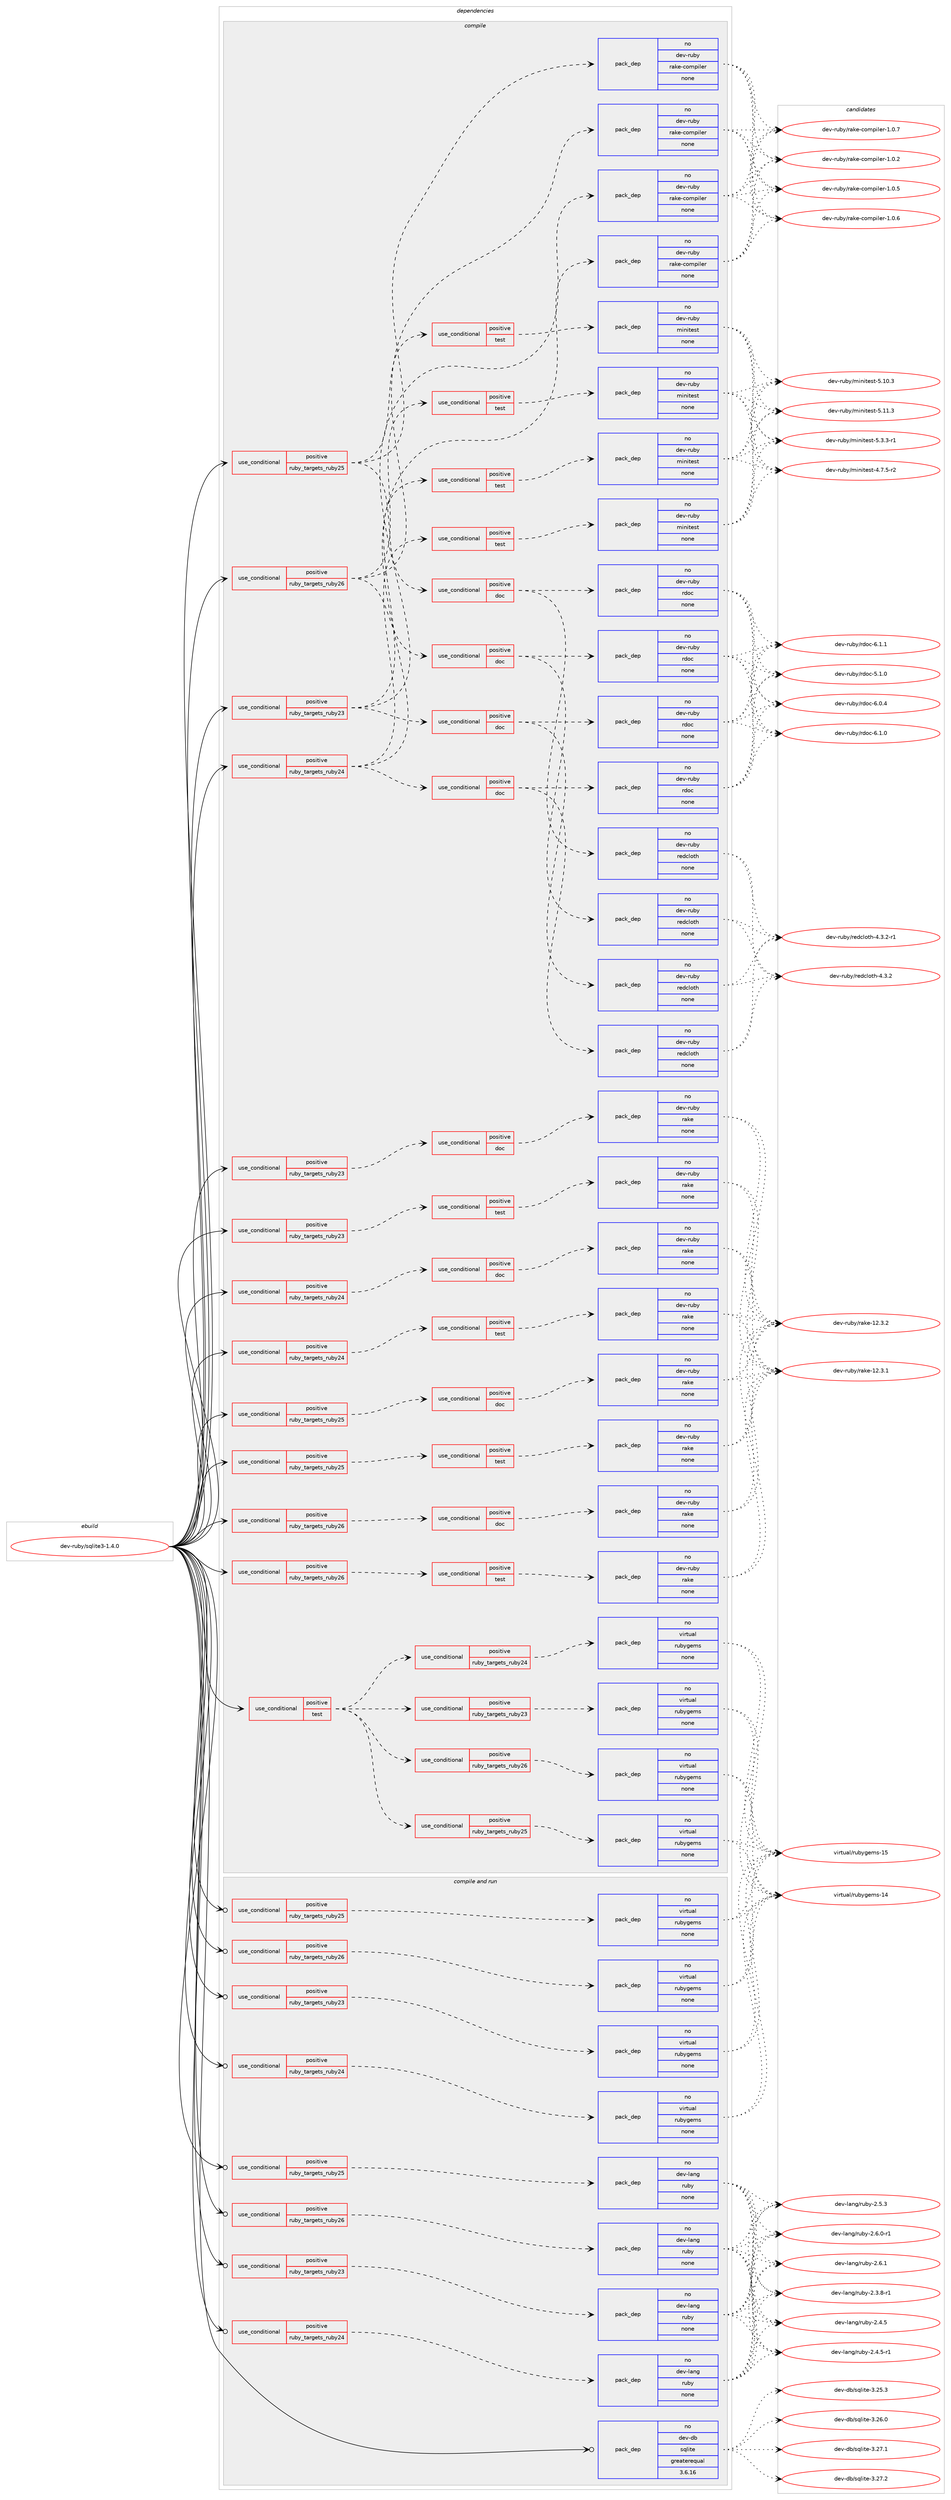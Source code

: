 digraph prolog {

# *************
# Graph options
# *************

newrank=true;
concentrate=true;
compound=true;
graph [rankdir=LR,fontname=Helvetica,fontsize=10,ranksep=1.5];#, ranksep=2.5, nodesep=0.2];
edge  [arrowhead=vee];
node  [fontname=Helvetica,fontsize=10];

# **********
# The ebuild
# **********

subgraph cluster_leftcol {
color=gray;
rank=same;
label=<<i>ebuild</i>>;
id [label="dev-ruby/sqlite3-1.4.0", color=red, width=4, href="../dev-ruby/sqlite3-1.4.0.svg"];
}

# ****************
# The dependencies
# ****************

subgraph cluster_midcol {
color=gray;
label=<<i>dependencies</i>>;
subgraph cluster_compile {
fillcolor="#eeeeee";
style=filled;
label=<<i>compile</i>>;
subgraph cond419131 {
dependency1531314 [label=<<TABLE BORDER="0" CELLBORDER="1" CELLSPACING="0" CELLPADDING="4"><TR><TD ROWSPAN="3" CELLPADDING="10">use_conditional</TD></TR><TR><TD>positive</TD></TR><TR><TD>ruby_targets_ruby23</TD></TR></TABLE>>, shape=none, color=red];
subgraph cond419132 {
dependency1531315 [label=<<TABLE BORDER="0" CELLBORDER="1" CELLSPACING="0" CELLPADDING="4"><TR><TD ROWSPAN="3" CELLPADDING="10">use_conditional</TD></TR><TR><TD>positive</TD></TR><TR><TD>doc</TD></TR></TABLE>>, shape=none, color=red];
subgraph pack1088667 {
dependency1531316 [label=<<TABLE BORDER="0" CELLBORDER="1" CELLSPACING="0" CELLPADDING="4" WIDTH="220"><TR><TD ROWSPAN="6" CELLPADDING="30">pack_dep</TD></TR><TR><TD WIDTH="110">no</TD></TR><TR><TD>dev-ruby</TD></TR><TR><TD>rake</TD></TR><TR><TD>none</TD></TR><TR><TD></TD></TR></TABLE>>, shape=none, color=blue];
}
dependency1531315:e -> dependency1531316:w [weight=20,style="dashed",arrowhead="vee"];
}
dependency1531314:e -> dependency1531315:w [weight=20,style="dashed",arrowhead="vee"];
}
id:e -> dependency1531314:w [weight=20,style="solid",arrowhead="vee"];
subgraph cond419133 {
dependency1531317 [label=<<TABLE BORDER="0" CELLBORDER="1" CELLSPACING="0" CELLPADDING="4"><TR><TD ROWSPAN="3" CELLPADDING="10">use_conditional</TD></TR><TR><TD>positive</TD></TR><TR><TD>ruby_targets_ruby23</TD></TR></TABLE>>, shape=none, color=red];
subgraph cond419134 {
dependency1531318 [label=<<TABLE BORDER="0" CELLBORDER="1" CELLSPACING="0" CELLPADDING="4"><TR><TD ROWSPAN="3" CELLPADDING="10">use_conditional</TD></TR><TR><TD>positive</TD></TR><TR><TD>test</TD></TR></TABLE>>, shape=none, color=red];
subgraph pack1088668 {
dependency1531319 [label=<<TABLE BORDER="0" CELLBORDER="1" CELLSPACING="0" CELLPADDING="4" WIDTH="220"><TR><TD ROWSPAN="6" CELLPADDING="30">pack_dep</TD></TR><TR><TD WIDTH="110">no</TD></TR><TR><TD>dev-ruby</TD></TR><TR><TD>rake</TD></TR><TR><TD>none</TD></TR><TR><TD></TD></TR></TABLE>>, shape=none, color=blue];
}
dependency1531318:e -> dependency1531319:w [weight=20,style="dashed",arrowhead="vee"];
}
dependency1531317:e -> dependency1531318:w [weight=20,style="dashed",arrowhead="vee"];
}
id:e -> dependency1531317:w [weight=20,style="solid",arrowhead="vee"];
subgraph cond419135 {
dependency1531320 [label=<<TABLE BORDER="0" CELLBORDER="1" CELLSPACING="0" CELLPADDING="4"><TR><TD ROWSPAN="3" CELLPADDING="10">use_conditional</TD></TR><TR><TD>positive</TD></TR><TR><TD>ruby_targets_ruby23</TD></TR></TABLE>>, shape=none, color=red];
subgraph pack1088669 {
dependency1531321 [label=<<TABLE BORDER="0" CELLBORDER="1" CELLSPACING="0" CELLPADDING="4" WIDTH="220"><TR><TD ROWSPAN="6" CELLPADDING="30">pack_dep</TD></TR><TR><TD WIDTH="110">no</TD></TR><TR><TD>dev-ruby</TD></TR><TR><TD>rake-compiler</TD></TR><TR><TD>none</TD></TR><TR><TD></TD></TR></TABLE>>, shape=none, color=blue];
}
dependency1531320:e -> dependency1531321:w [weight=20,style="dashed",arrowhead="vee"];
subgraph cond419136 {
dependency1531322 [label=<<TABLE BORDER="0" CELLBORDER="1" CELLSPACING="0" CELLPADDING="4"><TR><TD ROWSPAN="3" CELLPADDING="10">use_conditional</TD></TR><TR><TD>positive</TD></TR><TR><TD>doc</TD></TR></TABLE>>, shape=none, color=red];
subgraph pack1088670 {
dependency1531323 [label=<<TABLE BORDER="0" CELLBORDER="1" CELLSPACING="0" CELLPADDING="4" WIDTH="220"><TR><TD ROWSPAN="6" CELLPADDING="30">pack_dep</TD></TR><TR><TD WIDTH="110">no</TD></TR><TR><TD>dev-ruby</TD></TR><TR><TD>rdoc</TD></TR><TR><TD>none</TD></TR><TR><TD></TD></TR></TABLE>>, shape=none, color=blue];
}
dependency1531322:e -> dependency1531323:w [weight=20,style="dashed",arrowhead="vee"];
subgraph pack1088671 {
dependency1531324 [label=<<TABLE BORDER="0" CELLBORDER="1" CELLSPACING="0" CELLPADDING="4" WIDTH="220"><TR><TD ROWSPAN="6" CELLPADDING="30">pack_dep</TD></TR><TR><TD WIDTH="110">no</TD></TR><TR><TD>dev-ruby</TD></TR><TR><TD>redcloth</TD></TR><TR><TD>none</TD></TR><TR><TD></TD></TR></TABLE>>, shape=none, color=blue];
}
dependency1531322:e -> dependency1531324:w [weight=20,style="dashed",arrowhead="vee"];
}
dependency1531320:e -> dependency1531322:w [weight=20,style="dashed",arrowhead="vee"];
subgraph cond419137 {
dependency1531325 [label=<<TABLE BORDER="0" CELLBORDER="1" CELLSPACING="0" CELLPADDING="4"><TR><TD ROWSPAN="3" CELLPADDING="10">use_conditional</TD></TR><TR><TD>positive</TD></TR><TR><TD>test</TD></TR></TABLE>>, shape=none, color=red];
subgraph pack1088672 {
dependency1531326 [label=<<TABLE BORDER="0" CELLBORDER="1" CELLSPACING="0" CELLPADDING="4" WIDTH="220"><TR><TD ROWSPAN="6" CELLPADDING="30">pack_dep</TD></TR><TR><TD WIDTH="110">no</TD></TR><TR><TD>dev-ruby</TD></TR><TR><TD>minitest</TD></TR><TR><TD>none</TD></TR><TR><TD></TD></TR></TABLE>>, shape=none, color=blue];
}
dependency1531325:e -> dependency1531326:w [weight=20,style="dashed",arrowhead="vee"];
}
dependency1531320:e -> dependency1531325:w [weight=20,style="dashed",arrowhead="vee"];
}
id:e -> dependency1531320:w [weight=20,style="solid",arrowhead="vee"];
subgraph cond419138 {
dependency1531327 [label=<<TABLE BORDER="0" CELLBORDER="1" CELLSPACING="0" CELLPADDING="4"><TR><TD ROWSPAN="3" CELLPADDING="10">use_conditional</TD></TR><TR><TD>positive</TD></TR><TR><TD>ruby_targets_ruby24</TD></TR></TABLE>>, shape=none, color=red];
subgraph cond419139 {
dependency1531328 [label=<<TABLE BORDER="0" CELLBORDER="1" CELLSPACING="0" CELLPADDING="4"><TR><TD ROWSPAN="3" CELLPADDING="10">use_conditional</TD></TR><TR><TD>positive</TD></TR><TR><TD>doc</TD></TR></TABLE>>, shape=none, color=red];
subgraph pack1088673 {
dependency1531329 [label=<<TABLE BORDER="0" CELLBORDER="1" CELLSPACING="0" CELLPADDING="4" WIDTH="220"><TR><TD ROWSPAN="6" CELLPADDING="30">pack_dep</TD></TR><TR><TD WIDTH="110">no</TD></TR><TR><TD>dev-ruby</TD></TR><TR><TD>rake</TD></TR><TR><TD>none</TD></TR><TR><TD></TD></TR></TABLE>>, shape=none, color=blue];
}
dependency1531328:e -> dependency1531329:w [weight=20,style="dashed",arrowhead="vee"];
}
dependency1531327:e -> dependency1531328:w [weight=20,style="dashed",arrowhead="vee"];
}
id:e -> dependency1531327:w [weight=20,style="solid",arrowhead="vee"];
subgraph cond419140 {
dependency1531330 [label=<<TABLE BORDER="0" CELLBORDER="1" CELLSPACING="0" CELLPADDING="4"><TR><TD ROWSPAN="3" CELLPADDING="10">use_conditional</TD></TR><TR><TD>positive</TD></TR><TR><TD>ruby_targets_ruby24</TD></TR></TABLE>>, shape=none, color=red];
subgraph cond419141 {
dependency1531331 [label=<<TABLE BORDER="0" CELLBORDER="1" CELLSPACING="0" CELLPADDING="4"><TR><TD ROWSPAN="3" CELLPADDING="10">use_conditional</TD></TR><TR><TD>positive</TD></TR><TR><TD>test</TD></TR></TABLE>>, shape=none, color=red];
subgraph pack1088674 {
dependency1531332 [label=<<TABLE BORDER="0" CELLBORDER="1" CELLSPACING="0" CELLPADDING="4" WIDTH="220"><TR><TD ROWSPAN="6" CELLPADDING="30">pack_dep</TD></TR><TR><TD WIDTH="110">no</TD></TR><TR><TD>dev-ruby</TD></TR><TR><TD>rake</TD></TR><TR><TD>none</TD></TR><TR><TD></TD></TR></TABLE>>, shape=none, color=blue];
}
dependency1531331:e -> dependency1531332:w [weight=20,style="dashed",arrowhead="vee"];
}
dependency1531330:e -> dependency1531331:w [weight=20,style="dashed",arrowhead="vee"];
}
id:e -> dependency1531330:w [weight=20,style="solid",arrowhead="vee"];
subgraph cond419142 {
dependency1531333 [label=<<TABLE BORDER="0" CELLBORDER="1" CELLSPACING="0" CELLPADDING="4"><TR><TD ROWSPAN="3" CELLPADDING="10">use_conditional</TD></TR><TR><TD>positive</TD></TR><TR><TD>ruby_targets_ruby24</TD></TR></TABLE>>, shape=none, color=red];
subgraph pack1088675 {
dependency1531334 [label=<<TABLE BORDER="0" CELLBORDER="1" CELLSPACING="0" CELLPADDING="4" WIDTH="220"><TR><TD ROWSPAN="6" CELLPADDING="30">pack_dep</TD></TR><TR><TD WIDTH="110">no</TD></TR><TR><TD>dev-ruby</TD></TR><TR><TD>rake-compiler</TD></TR><TR><TD>none</TD></TR><TR><TD></TD></TR></TABLE>>, shape=none, color=blue];
}
dependency1531333:e -> dependency1531334:w [weight=20,style="dashed",arrowhead="vee"];
subgraph cond419143 {
dependency1531335 [label=<<TABLE BORDER="0" CELLBORDER="1" CELLSPACING="0" CELLPADDING="4"><TR><TD ROWSPAN="3" CELLPADDING="10">use_conditional</TD></TR><TR><TD>positive</TD></TR><TR><TD>doc</TD></TR></TABLE>>, shape=none, color=red];
subgraph pack1088676 {
dependency1531336 [label=<<TABLE BORDER="0" CELLBORDER="1" CELLSPACING="0" CELLPADDING="4" WIDTH="220"><TR><TD ROWSPAN="6" CELLPADDING="30">pack_dep</TD></TR><TR><TD WIDTH="110">no</TD></TR><TR><TD>dev-ruby</TD></TR><TR><TD>rdoc</TD></TR><TR><TD>none</TD></TR><TR><TD></TD></TR></TABLE>>, shape=none, color=blue];
}
dependency1531335:e -> dependency1531336:w [weight=20,style="dashed",arrowhead="vee"];
subgraph pack1088677 {
dependency1531337 [label=<<TABLE BORDER="0" CELLBORDER="1" CELLSPACING="0" CELLPADDING="4" WIDTH="220"><TR><TD ROWSPAN="6" CELLPADDING="30">pack_dep</TD></TR><TR><TD WIDTH="110">no</TD></TR><TR><TD>dev-ruby</TD></TR><TR><TD>redcloth</TD></TR><TR><TD>none</TD></TR><TR><TD></TD></TR></TABLE>>, shape=none, color=blue];
}
dependency1531335:e -> dependency1531337:w [weight=20,style="dashed",arrowhead="vee"];
}
dependency1531333:e -> dependency1531335:w [weight=20,style="dashed",arrowhead="vee"];
subgraph cond419144 {
dependency1531338 [label=<<TABLE BORDER="0" CELLBORDER="1" CELLSPACING="0" CELLPADDING="4"><TR><TD ROWSPAN="3" CELLPADDING="10">use_conditional</TD></TR><TR><TD>positive</TD></TR><TR><TD>test</TD></TR></TABLE>>, shape=none, color=red];
subgraph pack1088678 {
dependency1531339 [label=<<TABLE BORDER="0" CELLBORDER="1" CELLSPACING="0" CELLPADDING="4" WIDTH="220"><TR><TD ROWSPAN="6" CELLPADDING="30">pack_dep</TD></TR><TR><TD WIDTH="110">no</TD></TR><TR><TD>dev-ruby</TD></TR><TR><TD>minitest</TD></TR><TR><TD>none</TD></TR><TR><TD></TD></TR></TABLE>>, shape=none, color=blue];
}
dependency1531338:e -> dependency1531339:w [weight=20,style="dashed",arrowhead="vee"];
}
dependency1531333:e -> dependency1531338:w [weight=20,style="dashed",arrowhead="vee"];
}
id:e -> dependency1531333:w [weight=20,style="solid",arrowhead="vee"];
subgraph cond419145 {
dependency1531340 [label=<<TABLE BORDER="0" CELLBORDER="1" CELLSPACING="0" CELLPADDING="4"><TR><TD ROWSPAN="3" CELLPADDING="10">use_conditional</TD></TR><TR><TD>positive</TD></TR><TR><TD>ruby_targets_ruby25</TD></TR></TABLE>>, shape=none, color=red];
subgraph cond419146 {
dependency1531341 [label=<<TABLE BORDER="0" CELLBORDER="1" CELLSPACING="0" CELLPADDING="4"><TR><TD ROWSPAN="3" CELLPADDING="10">use_conditional</TD></TR><TR><TD>positive</TD></TR><TR><TD>doc</TD></TR></TABLE>>, shape=none, color=red];
subgraph pack1088679 {
dependency1531342 [label=<<TABLE BORDER="0" CELLBORDER="1" CELLSPACING="0" CELLPADDING="4" WIDTH="220"><TR><TD ROWSPAN="6" CELLPADDING="30">pack_dep</TD></TR><TR><TD WIDTH="110">no</TD></TR><TR><TD>dev-ruby</TD></TR><TR><TD>rake</TD></TR><TR><TD>none</TD></TR><TR><TD></TD></TR></TABLE>>, shape=none, color=blue];
}
dependency1531341:e -> dependency1531342:w [weight=20,style="dashed",arrowhead="vee"];
}
dependency1531340:e -> dependency1531341:w [weight=20,style="dashed",arrowhead="vee"];
}
id:e -> dependency1531340:w [weight=20,style="solid",arrowhead="vee"];
subgraph cond419147 {
dependency1531343 [label=<<TABLE BORDER="0" CELLBORDER="1" CELLSPACING="0" CELLPADDING="4"><TR><TD ROWSPAN="3" CELLPADDING="10">use_conditional</TD></TR><TR><TD>positive</TD></TR><TR><TD>ruby_targets_ruby25</TD></TR></TABLE>>, shape=none, color=red];
subgraph cond419148 {
dependency1531344 [label=<<TABLE BORDER="0" CELLBORDER="1" CELLSPACING="0" CELLPADDING="4"><TR><TD ROWSPAN="3" CELLPADDING="10">use_conditional</TD></TR><TR><TD>positive</TD></TR><TR><TD>test</TD></TR></TABLE>>, shape=none, color=red];
subgraph pack1088680 {
dependency1531345 [label=<<TABLE BORDER="0" CELLBORDER="1" CELLSPACING="0" CELLPADDING="4" WIDTH="220"><TR><TD ROWSPAN="6" CELLPADDING="30">pack_dep</TD></TR><TR><TD WIDTH="110">no</TD></TR><TR><TD>dev-ruby</TD></TR><TR><TD>rake</TD></TR><TR><TD>none</TD></TR><TR><TD></TD></TR></TABLE>>, shape=none, color=blue];
}
dependency1531344:e -> dependency1531345:w [weight=20,style="dashed",arrowhead="vee"];
}
dependency1531343:e -> dependency1531344:w [weight=20,style="dashed",arrowhead="vee"];
}
id:e -> dependency1531343:w [weight=20,style="solid",arrowhead="vee"];
subgraph cond419149 {
dependency1531346 [label=<<TABLE BORDER="0" CELLBORDER="1" CELLSPACING="0" CELLPADDING="4"><TR><TD ROWSPAN="3" CELLPADDING="10">use_conditional</TD></TR><TR><TD>positive</TD></TR><TR><TD>ruby_targets_ruby25</TD></TR></TABLE>>, shape=none, color=red];
subgraph pack1088681 {
dependency1531347 [label=<<TABLE BORDER="0" CELLBORDER="1" CELLSPACING="0" CELLPADDING="4" WIDTH="220"><TR><TD ROWSPAN="6" CELLPADDING="30">pack_dep</TD></TR><TR><TD WIDTH="110">no</TD></TR><TR><TD>dev-ruby</TD></TR><TR><TD>rake-compiler</TD></TR><TR><TD>none</TD></TR><TR><TD></TD></TR></TABLE>>, shape=none, color=blue];
}
dependency1531346:e -> dependency1531347:w [weight=20,style="dashed",arrowhead="vee"];
subgraph cond419150 {
dependency1531348 [label=<<TABLE BORDER="0" CELLBORDER="1" CELLSPACING="0" CELLPADDING="4"><TR><TD ROWSPAN="3" CELLPADDING="10">use_conditional</TD></TR><TR><TD>positive</TD></TR><TR><TD>doc</TD></TR></TABLE>>, shape=none, color=red];
subgraph pack1088682 {
dependency1531349 [label=<<TABLE BORDER="0" CELLBORDER="1" CELLSPACING="0" CELLPADDING="4" WIDTH="220"><TR><TD ROWSPAN="6" CELLPADDING="30">pack_dep</TD></TR><TR><TD WIDTH="110">no</TD></TR><TR><TD>dev-ruby</TD></TR><TR><TD>rdoc</TD></TR><TR><TD>none</TD></TR><TR><TD></TD></TR></TABLE>>, shape=none, color=blue];
}
dependency1531348:e -> dependency1531349:w [weight=20,style="dashed",arrowhead="vee"];
subgraph pack1088683 {
dependency1531350 [label=<<TABLE BORDER="0" CELLBORDER="1" CELLSPACING="0" CELLPADDING="4" WIDTH="220"><TR><TD ROWSPAN="6" CELLPADDING="30">pack_dep</TD></TR><TR><TD WIDTH="110">no</TD></TR><TR><TD>dev-ruby</TD></TR><TR><TD>redcloth</TD></TR><TR><TD>none</TD></TR><TR><TD></TD></TR></TABLE>>, shape=none, color=blue];
}
dependency1531348:e -> dependency1531350:w [weight=20,style="dashed",arrowhead="vee"];
}
dependency1531346:e -> dependency1531348:w [weight=20,style="dashed",arrowhead="vee"];
subgraph cond419151 {
dependency1531351 [label=<<TABLE BORDER="0" CELLBORDER="1" CELLSPACING="0" CELLPADDING="4"><TR><TD ROWSPAN="3" CELLPADDING="10">use_conditional</TD></TR><TR><TD>positive</TD></TR><TR><TD>test</TD></TR></TABLE>>, shape=none, color=red];
subgraph pack1088684 {
dependency1531352 [label=<<TABLE BORDER="0" CELLBORDER="1" CELLSPACING="0" CELLPADDING="4" WIDTH="220"><TR><TD ROWSPAN="6" CELLPADDING="30">pack_dep</TD></TR><TR><TD WIDTH="110">no</TD></TR><TR><TD>dev-ruby</TD></TR><TR><TD>minitest</TD></TR><TR><TD>none</TD></TR><TR><TD></TD></TR></TABLE>>, shape=none, color=blue];
}
dependency1531351:e -> dependency1531352:w [weight=20,style="dashed",arrowhead="vee"];
}
dependency1531346:e -> dependency1531351:w [weight=20,style="dashed",arrowhead="vee"];
}
id:e -> dependency1531346:w [weight=20,style="solid",arrowhead="vee"];
subgraph cond419152 {
dependency1531353 [label=<<TABLE BORDER="0" CELLBORDER="1" CELLSPACING="0" CELLPADDING="4"><TR><TD ROWSPAN="3" CELLPADDING="10">use_conditional</TD></TR><TR><TD>positive</TD></TR><TR><TD>ruby_targets_ruby26</TD></TR></TABLE>>, shape=none, color=red];
subgraph cond419153 {
dependency1531354 [label=<<TABLE BORDER="0" CELLBORDER="1" CELLSPACING="0" CELLPADDING="4"><TR><TD ROWSPAN="3" CELLPADDING="10">use_conditional</TD></TR><TR><TD>positive</TD></TR><TR><TD>doc</TD></TR></TABLE>>, shape=none, color=red];
subgraph pack1088685 {
dependency1531355 [label=<<TABLE BORDER="0" CELLBORDER="1" CELLSPACING="0" CELLPADDING="4" WIDTH="220"><TR><TD ROWSPAN="6" CELLPADDING="30">pack_dep</TD></TR><TR><TD WIDTH="110">no</TD></TR><TR><TD>dev-ruby</TD></TR><TR><TD>rake</TD></TR><TR><TD>none</TD></TR><TR><TD></TD></TR></TABLE>>, shape=none, color=blue];
}
dependency1531354:e -> dependency1531355:w [weight=20,style="dashed",arrowhead="vee"];
}
dependency1531353:e -> dependency1531354:w [weight=20,style="dashed",arrowhead="vee"];
}
id:e -> dependency1531353:w [weight=20,style="solid",arrowhead="vee"];
subgraph cond419154 {
dependency1531356 [label=<<TABLE BORDER="0" CELLBORDER="1" CELLSPACING="0" CELLPADDING="4"><TR><TD ROWSPAN="3" CELLPADDING="10">use_conditional</TD></TR><TR><TD>positive</TD></TR><TR><TD>ruby_targets_ruby26</TD></TR></TABLE>>, shape=none, color=red];
subgraph cond419155 {
dependency1531357 [label=<<TABLE BORDER="0" CELLBORDER="1" CELLSPACING="0" CELLPADDING="4"><TR><TD ROWSPAN="3" CELLPADDING="10">use_conditional</TD></TR><TR><TD>positive</TD></TR><TR><TD>test</TD></TR></TABLE>>, shape=none, color=red];
subgraph pack1088686 {
dependency1531358 [label=<<TABLE BORDER="0" CELLBORDER="1" CELLSPACING="0" CELLPADDING="4" WIDTH="220"><TR><TD ROWSPAN="6" CELLPADDING="30">pack_dep</TD></TR><TR><TD WIDTH="110">no</TD></TR><TR><TD>dev-ruby</TD></TR><TR><TD>rake</TD></TR><TR><TD>none</TD></TR><TR><TD></TD></TR></TABLE>>, shape=none, color=blue];
}
dependency1531357:e -> dependency1531358:w [weight=20,style="dashed",arrowhead="vee"];
}
dependency1531356:e -> dependency1531357:w [weight=20,style="dashed",arrowhead="vee"];
}
id:e -> dependency1531356:w [weight=20,style="solid",arrowhead="vee"];
subgraph cond419156 {
dependency1531359 [label=<<TABLE BORDER="0" CELLBORDER="1" CELLSPACING="0" CELLPADDING="4"><TR><TD ROWSPAN="3" CELLPADDING="10">use_conditional</TD></TR><TR><TD>positive</TD></TR><TR><TD>ruby_targets_ruby26</TD></TR></TABLE>>, shape=none, color=red];
subgraph pack1088687 {
dependency1531360 [label=<<TABLE BORDER="0" CELLBORDER="1" CELLSPACING="0" CELLPADDING="4" WIDTH="220"><TR><TD ROWSPAN="6" CELLPADDING="30">pack_dep</TD></TR><TR><TD WIDTH="110">no</TD></TR><TR><TD>dev-ruby</TD></TR><TR><TD>rake-compiler</TD></TR><TR><TD>none</TD></TR><TR><TD></TD></TR></TABLE>>, shape=none, color=blue];
}
dependency1531359:e -> dependency1531360:w [weight=20,style="dashed",arrowhead="vee"];
subgraph cond419157 {
dependency1531361 [label=<<TABLE BORDER="0" CELLBORDER="1" CELLSPACING="0" CELLPADDING="4"><TR><TD ROWSPAN="3" CELLPADDING="10">use_conditional</TD></TR><TR><TD>positive</TD></TR><TR><TD>doc</TD></TR></TABLE>>, shape=none, color=red];
subgraph pack1088688 {
dependency1531362 [label=<<TABLE BORDER="0" CELLBORDER="1" CELLSPACING="0" CELLPADDING="4" WIDTH="220"><TR><TD ROWSPAN="6" CELLPADDING="30">pack_dep</TD></TR><TR><TD WIDTH="110">no</TD></TR><TR><TD>dev-ruby</TD></TR><TR><TD>rdoc</TD></TR><TR><TD>none</TD></TR><TR><TD></TD></TR></TABLE>>, shape=none, color=blue];
}
dependency1531361:e -> dependency1531362:w [weight=20,style="dashed",arrowhead="vee"];
subgraph pack1088689 {
dependency1531363 [label=<<TABLE BORDER="0" CELLBORDER="1" CELLSPACING="0" CELLPADDING="4" WIDTH="220"><TR><TD ROWSPAN="6" CELLPADDING="30">pack_dep</TD></TR><TR><TD WIDTH="110">no</TD></TR><TR><TD>dev-ruby</TD></TR><TR><TD>redcloth</TD></TR><TR><TD>none</TD></TR><TR><TD></TD></TR></TABLE>>, shape=none, color=blue];
}
dependency1531361:e -> dependency1531363:w [weight=20,style="dashed",arrowhead="vee"];
}
dependency1531359:e -> dependency1531361:w [weight=20,style="dashed",arrowhead="vee"];
subgraph cond419158 {
dependency1531364 [label=<<TABLE BORDER="0" CELLBORDER="1" CELLSPACING="0" CELLPADDING="4"><TR><TD ROWSPAN="3" CELLPADDING="10">use_conditional</TD></TR><TR><TD>positive</TD></TR><TR><TD>test</TD></TR></TABLE>>, shape=none, color=red];
subgraph pack1088690 {
dependency1531365 [label=<<TABLE BORDER="0" CELLBORDER="1" CELLSPACING="0" CELLPADDING="4" WIDTH="220"><TR><TD ROWSPAN="6" CELLPADDING="30">pack_dep</TD></TR><TR><TD WIDTH="110">no</TD></TR><TR><TD>dev-ruby</TD></TR><TR><TD>minitest</TD></TR><TR><TD>none</TD></TR><TR><TD></TD></TR></TABLE>>, shape=none, color=blue];
}
dependency1531364:e -> dependency1531365:w [weight=20,style="dashed",arrowhead="vee"];
}
dependency1531359:e -> dependency1531364:w [weight=20,style="dashed",arrowhead="vee"];
}
id:e -> dependency1531359:w [weight=20,style="solid",arrowhead="vee"];
subgraph cond419159 {
dependency1531366 [label=<<TABLE BORDER="0" CELLBORDER="1" CELLSPACING="0" CELLPADDING="4"><TR><TD ROWSPAN="3" CELLPADDING="10">use_conditional</TD></TR><TR><TD>positive</TD></TR><TR><TD>test</TD></TR></TABLE>>, shape=none, color=red];
subgraph cond419160 {
dependency1531367 [label=<<TABLE BORDER="0" CELLBORDER="1" CELLSPACING="0" CELLPADDING="4"><TR><TD ROWSPAN="3" CELLPADDING="10">use_conditional</TD></TR><TR><TD>positive</TD></TR><TR><TD>ruby_targets_ruby23</TD></TR></TABLE>>, shape=none, color=red];
subgraph pack1088691 {
dependency1531368 [label=<<TABLE BORDER="0" CELLBORDER="1" CELLSPACING="0" CELLPADDING="4" WIDTH="220"><TR><TD ROWSPAN="6" CELLPADDING="30">pack_dep</TD></TR><TR><TD WIDTH="110">no</TD></TR><TR><TD>virtual</TD></TR><TR><TD>rubygems</TD></TR><TR><TD>none</TD></TR><TR><TD></TD></TR></TABLE>>, shape=none, color=blue];
}
dependency1531367:e -> dependency1531368:w [weight=20,style="dashed",arrowhead="vee"];
}
dependency1531366:e -> dependency1531367:w [weight=20,style="dashed",arrowhead="vee"];
subgraph cond419161 {
dependency1531369 [label=<<TABLE BORDER="0" CELLBORDER="1" CELLSPACING="0" CELLPADDING="4"><TR><TD ROWSPAN="3" CELLPADDING="10">use_conditional</TD></TR><TR><TD>positive</TD></TR><TR><TD>ruby_targets_ruby24</TD></TR></TABLE>>, shape=none, color=red];
subgraph pack1088692 {
dependency1531370 [label=<<TABLE BORDER="0" CELLBORDER="1" CELLSPACING="0" CELLPADDING="4" WIDTH="220"><TR><TD ROWSPAN="6" CELLPADDING="30">pack_dep</TD></TR><TR><TD WIDTH="110">no</TD></TR><TR><TD>virtual</TD></TR><TR><TD>rubygems</TD></TR><TR><TD>none</TD></TR><TR><TD></TD></TR></TABLE>>, shape=none, color=blue];
}
dependency1531369:e -> dependency1531370:w [weight=20,style="dashed",arrowhead="vee"];
}
dependency1531366:e -> dependency1531369:w [weight=20,style="dashed",arrowhead="vee"];
subgraph cond419162 {
dependency1531371 [label=<<TABLE BORDER="0" CELLBORDER="1" CELLSPACING="0" CELLPADDING="4"><TR><TD ROWSPAN="3" CELLPADDING="10">use_conditional</TD></TR><TR><TD>positive</TD></TR><TR><TD>ruby_targets_ruby25</TD></TR></TABLE>>, shape=none, color=red];
subgraph pack1088693 {
dependency1531372 [label=<<TABLE BORDER="0" CELLBORDER="1" CELLSPACING="0" CELLPADDING="4" WIDTH="220"><TR><TD ROWSPAN="6" CELLPADDING="30">pack_dep</TD></TR><TR><TD WIDTH="110">no</TD></TR><TR><TD>virtual</TD></TR><TR><TD>rubygems</TD></TR><TR><TD>none</TD></TR><TR><TD></TD></TR></TABLE>>, shape=none, color=blue];
}
dependency1531371:e -> dependency1531372:w [weight=20,style="dashed",arrowhead="vee"];
}
dependency1531366:e -> dependency1531371:w [weight=20,style="dashed",arrowhead="vee"];
subgraph cond419163 {
dependency1531373 [label=<<TABLE BORDER="0" CELLBORDER="1" CELLSPACING="0" CELLPADDING="4"><TR><TD ROWSPAN="3" CELLPADDING="10">use_conditional</TD></TR><TR><TD>positive</TD></TR><TR><TD>ruby_targets_ruby26</TD></TR></TABLE>>, shape=none, color=red];
subgraph pack1088694 {
dependency1531374 [label=<<TABLE BORDER="0" CELLBORDER="1" CELLSPACING="0" CELLPADDING="4" WIDTH="220"><TR><TD ROWSPAN="6" CELLPADDING="30">pack_dep</TD></TR><TR><TD WIDTH="110">no</TD></TR><TR><TD>virtual</TD></TR><TR><TD>rubygems</TD></TR><TR><TD>none</TD></TR><TR><TD></TD></TR></TABLE>>, shape=none, color=blue];
}
dependency1531373:e -> dependency1531374:w [weight=20,style="dashed",arrowhead="vee"];
}
dependency1531366:e -> dependency1531373:w [weight=20,style="dashed",arrowhead="vee"];
}
id:e -> dependency1531366:w [weight=20,style="solid",arrowhead="vee"];
}
subgraph cluster_compileandrun {
fillcolor="#eeeeee";
style=filled;
label=<<i>compile and run</i>>;
subgraph cond419164 {
dependency1531375 [label=<<TABLE BORDER="0" CELLBORDER="1" CELLSPACING="0" CELLPADDING="4"><TR><TD ROWSPAN="3" CELLPADDING="10">use_conditional</TD></TR><TR><TD>positive</TD></TR><TR><TD>ruby_targets_ruby23</TD></TR></TABLE>>, shape=none, color=red];
subgraph pack1088695 {
dependency1531376 [label=<<TABLE BORDER="0" CELLBORDER="1" CELLSPACING="0" CELLPADDING="4" WIDTH="220"><TR><TD ROWSPAN="6" CELLPADDING="30">pack_dep</TD></TR><TR><TD WIDTH="110">no</TD></TR><TR><TD>dev-lang</TD></TR><TR><TD>ruby</TD></TR><TR><TD>none</TD></TR><TR><TD></TD></TR></TABLE>>, shape=none, color=blue];
}
dependency1531375:e -> dependency1531376:w [weight=20,style="dashed",arrowhead="vee"];
}
id:e -> dependency1531375:w [weight=20,style="solid",arrowhead="odotvee"];
subgraph cond419165 {
dependency1531377 [label=<<TABLE BORDER="0" CELLBORDER="1" CELLSPACING="0" CELLPADDING="4"><TR><TD ROWSPAN="3" CELLPADDING="10">use_conditional</TD></TR><TR><TD>positive</TD></TR><TR><TD>ruby_targets_ruby23</TD></TR></TABLE>>, shape=none, color=red];
subgraph pack1088696 {
dependency1531378 [label=<<TABLE BORDER="0" CELLBORDER="1" CELLSPACING="0" CELLPADDING="4" WIDTH="220"><TR><TD ROWSPAN="6" CELLPADDING="30">pack_dep</TD></TR><TR><TD WIDTH="110">no</TD></TR><TR><TD>virtual</TD></TR><TR><TD>rubygems</TD></TR><TR><TD>none</TD></TR><TR><TD></TD></TR></TABLE>>, shape=none, color=blue];
}
dependency1531377:e -> dependency1531378:w [weight=20,style="dashed",arrowhead="vee"];
}
id:e -> dependency1531377:w [weight=20,style="solid",arrowhead="odotvee"];
subgraph cond419166 {
dependency1531379 [label=<<TABLE BORDER="0" CELLBORDER="1" CELLSPACING="0" CELLPADDING="4"><TR><TD ROWSPAN="3" CELLPADDING="10">use_conditional</TD></TR><TR><TD>positive</TD></TR><TR><TD>ruby_targets_ruby24</TD></TR></TABLE>>, shape=none, color=red];
subgraph pack1088697 {
dependency1531380 [label=<<TABLE BORDER="0" CELLBORDER="1" CELLSPACING="0" CELLPADDING="4" WIDTH="220"><TR><TD ROWSPAN="6" CELLPADDING="30">pack_dep</TD></TR><TR><TD WIDTH="110">no</TD></TR><TR><TD>dev-lang</TD></TR><TR><TD>ruby</TD></TR><TR><TD>none</TD></TR><TR><TD></TD></TR></TABLE>>, shape=none, color=blue];
}
dependency1531379:e -> dependency1531380:w [weight=20,style="dashed",arrowhead="vee"];
}
id:e -> dependency1531379:w [weight=20,style="solid",arrowhead="odotvee"];
subgraph cond419167 {
dependency1531381 [label=<<TABLE BORDER="0" CELLBORDER="1" CELLSPACING="0" CELLPADDING="4"><TR><TD ROWSPAN="3" CELLPADDING="10">use_conditional</TD></TR><TR><TD>positive</TD></TR><TR><TD>ruby_targets_ruby24</TD></TR></TABLE>>, shape=none, color=red];
subgraph pack1088698 {
dependency1531382 [label=<<TABLE BORDER="0" CELLBORDER="1" CELLSPACING="0" CELLPADDING="4" WIDTH="220"><TR><TD ROWSPAN="6" CELLPADDING="30">pack_dep</TD></TR><TR><TD WIDTH="110">no</TD></TR><TR><TD>virtual</TD></TR><TR><TD>rubygems</TD></TR><TR><TD>none</TD></TR><TR><TD></TD></TR></TABLE>>, shape=none, color=blue];
}
dependency1531381:e -> dependency1531382:w [weight=20,style="dashed",arrowhead="vee"];
}
id:e -> dependency1531381:w [weight=20,style="solid",arrowhead="odotvee"];
subgraph cond419168 {
dependency1531383 [label=<<TABLE BORDER="0" CELLBORDER="1" CELLSPACING="0" CELLPADDING="4"><TR><TD ROWSPAN="3" CELLPADDING="10">use_conditional</TD></TR><TR><TD>positive</TD></TR><TR><TD>ruby_targets_ruby25</TD></TR></TABLE>>, shape=none, color=red];
subgraph pack1088699 {
dependency1531384 [label=<<TABLE BORDER="0" CELLBORDER="1" CELLSPACING="0" CELLPADDING="4" WIDTH="220"><TR><TD ROWSPAN="6" CELLPADDING="30">pack_dep</TD></TR><TR><TD WIDTH="110">no</TD></TR><TR><TD>dev-lang</TD></TR><TR><TD>ruby</TD></TR><TR><TD>none</TD></TR><TR><TD></TD></TR></TABLE>>, shape=none, color=blue];
}
dependency1531383:e -> dependency1531384:w [weight=20,style="dashed",arrowhead="vee"];
}
id:e -> dependency1531383:w [weight=20,style="solid",arrowhead="odotvee"];
subgraph cond419169 {
dependency1531385 [label=<<TABLE BORDER="0" CELLBORDER="1" CELLSPACING="0" CELLPADDING="4"><TR><TD ROWSPAN="3" CELLPADDING="10">use_conditional</TD></TR><TR><TD>positive</TD></TR><TR><TD>ruby_targets_ruby25</TD></TR></TABLE>>, shape=none, color=red];
subgraph pack1088700 {
dependency1531386 [label=<<TABLE BORDER="0" CELLBORDER="1" CELLSPACING="0" CELLPADDING="4" WIDTH="220"><TR><TD ROWSPAN="6" CELLPADDING="30">pack_dep</TD></TR><TR><TD WIDTH="110">no</TD></TR><TR><TD>virtual</TD></TR><TR><TD>rubygems</TD></TR><TR><TD>none</TD></TR><TR><TD></TD></TR></TABLE>>, shape=none, color=blue];
}
dependency1531385:e -> dependency1531386:w [weight=20,style="dashed",arrowhead="vee"];
}
id:e -> dependency1531385:w [weight=20,style="solid",arrowhead="odotvee"];
subgraph cond419170 {
dependency1531387 [label=<<TABLE BORDER="0" CELLBORDER="1" CELLSPACING="0" CELLPADDING="4"><TR><TD ROWSPAN="3" CELLPADDING="10">use_conditional</TD></TR><TR><TD>positive</TD></TR><TR><TD>ruby_targets_ruby26</TD></TR></TABLE>>, shape=none, color=red];
subgraph pack1088701 {
dependency1531388 [label=<<TABLE BORDER="0" CELLBORDER="1" CELLSPACING="0" CELLPADDING="4" WIDTH="220"><TR><TD ROWSPAN="6" CELLPADDING="30">pack_dep</TD></TR><TR><TD WIDTH="110">no</TD></TR><TR><TD>dev-lang</TD></TR><TR><TD>ruby</TD></TR><TR><TD>none</TD></TR><TR><TD></TD></TR></TABLE>>, shape=none, color=blue];
}
dependency1531387:e -> dependency1531388:w [weight=20,style="dashed",arrowhead="vee"];
}
id:e -> dependency1531387:w [weight=20,style="solid",arrowhead="odotvee"];
subgraph cond419171 {
dependency1531389 [label=<<TABLE BORDER="0" CELLBORDER="1" CELLSPACING="0" CELLPADDING="4"><TR><TD ROWSPAN="3" CELLPADDING="10">use_conditional</TD></TR><TR><TD>positive</TD></TR><TR><TD>ruby_targets_ruby26</TD></TR></TABLE>>, shape=none, color=red];
subgraph pack1088702 {
dependency1531390 [label=<<TABLE BORDER="0" CELLBORDER="1" CELLSPACING="0" CELLPADDING="4" WIDTH="220"><TR><TD ROWSPAN="6" CELLPADDING="30">pack_dep</TD></TR><TR><TD WIDTH="110">no</TD></TR><TR><TD>virtual</TD></TR><TR><TD>rubygems</TD></TR><TR><TD>none</TD></TR><TR><TD></TD></TR></TABLE>>, shape=none, color=blue];
}
dependency1531389:e -> dependency1531390:w [weight=20,style="dashed",arrowhead="vee"];
}
id:e -> dependency1531389:w [weight=20,style="solid",arrowhead="odotvee"];
subgraph pack1088703 {
dependency1531391 [label=<<TABLE BORDER="0" CELLBORDER="1" CELLSPACING="0" CELLPADDING="4" WIDTH="220"><TR><TD ROWSPAN="6" CELLPADDING="30">pack_dep</TD></TR><TR><TD WIDTH="110">no</TD></TR><TR><TD>dev-db</TD></TR><TR><TD>sqlite</TD></TR><TR><TD>greaterequal</TD></TR><TR><TD>3.6.16</TD></TR></TABLE>>, shape=none, color=blue];
}
id:e -> dependency1531391:w [weight=20,style="solid",arrowhead="odotvee"];
}
subgraph cluster_run {
fillcolor="#eeeeee";
style=filled;
label=<<i>run</i>>;
}
}

# **************
# The candidates
# **************

subgraph cluster_choices {
rank=same;
color=gray;
label=<<i>candidates</i>>;

subgraph choice1088667 {
color=black;
nodesep=1;
choice1001011184511411798121471149710710145495046514649 [label="dev-ruby/rake-12.3.1", color=red, width=4,href="../dev-ruby/rake-12.3.1.svg"];
choice1001011184511411798121471149710710145495046514650 [label="dev-ruby/rake-12.3.2", color=red, width=4,href="../dev-ruby/rake-12.3.2.svg"];
dependency1531316:e -> choice1001011184511411798121471149710710145495046514649:w [style=dotted,weight="100"];
dependency1531316:e -> choice1001011184511411798121471149710710145495046514650:w [style=dotted,weight="100"];
}
subgraph choice1088668 {
color=black;
nodesep=1;
choice1001011184511411798121471149710710145495046514649 [label="dev-ruby/rake-12.3.1", color=red, width=4,href="../dev-ruby/rake-12.3.1.svg"];
choice1001011184511411798121471149710710145495046514650 [label="dev-ruby/rake-12.3.2", color=red, width=4,href="../dev-ruby/rake-12.3.2.svg"];
dependency1531319:e -> choice1001011184511411798121471149710710145495046514649:w [style=dotted,weight="100"];
dependency1531319:e -> choice1001011184511411798121471149710710145495046514650:w [style=dotted,weight="100"];
}
subgraph choice1088669 {
color=black;
nodesep=1;
choice100101118451141179812147114971071014599111109112105108101114454946484650 [label="dev-ruby/rake-compiler-1.0.2", color=red, width=4,href="../dev-ruby/rake-compiler-1.0.2.svg"];
choice100101118451141179812147114971071014599111109112105108101114454946484653 [label="dev-ruby/rake-compiler-1.0.5", color=red, width=4,href="../dev-ruby/rake-compiler-1.0.5.svg"];
choice100101118451141179812147114971071014599111109112105108101114454946484654 [label="dev-ruby/rake-compiler-1.0.6", color=red, width=4,href="../dev-ruby/rake-compiler-1.0.6.svg"];
choice100101118451141179812147114971071014599111109112105108101114454946484655 [label="dev-ruby/rake-compiler-1.0.7", color=red, width=4,href="../dev-ruby/rake-compiler-1.0.7.svg"];
dependency1531321:e -> choice100101118451141179812147114971071014599111109112105108101114454946484650:w [style=dotted,weight="100"];
dependency1531321:e -> choice100101118451141179812147114971071014599111109112105108101114454946484653:w [style=dotted,weight="100"];
dependency1531321:e -> choice100101118451141179812147114971071014599111109112105108101114454946484654:w [style=dotted,weight="100"];
dependency1531321:e -> choice100101118451141179812147114971071014599111109112105108101114454946484655:w [style=dotted,weight="100"];
}
subgraph choice1088670 {
color=black;
nodesep=1;
choice10010111845114117981214711410011199455346494648 [label="dev-ruby/rdoc-5.1.0", color=red, width=4,href="../dev-ruby/rdoc-5.1.0.svg"];
choice10010111845114117981214711410011199455446484652 [label="dev-ruby/rdoc-6.0.4", color=red, width=4,href="../dev-ruby/rdoc-6.0.4.svg"];
choice10010111845114117981214711410011199455446494648 [label="dev-ruby/rdoc-6.1.0", color=red, width=4,href="../dev-ruby/rdoc-6.1.0.svg"];
choice10010111845114117981214711410011199455446494649 [label="dev-ruby/rdoc-6.1.1", color=red, width=4,href="../dev-ruby/rdoc-6.1.1.svg"];
dependency1531323:e -> choice10010111845114117981214711410011199455346494648:w [style=dotted,weight="100"];
dependency1531323:e -> choice10010111845114117981214711410011199455446484652:w [style=dotted,weight="100"];
dependency1531323:e -> choice10010111845114117981214711410011199455446494648:w [style=dotted,weight="100"];
dependency1531323:e -> choice10010111845114117981214711410011199455446494649:w [style=dotted,weight="100"];
}
subgraph choice1088671 {
color=black;
nodesep=1;
choice10010111845114117981214711410110099108111116104455246514650 [label="dev-ruby/redcloth-4.3.2", color=red, width=4,href="../dev-ruby/redcloth-4.3.2.svg"];
choice100101118451141179812147114101100991081111161044552465146504511449 [label="dev-ruby/redcloth-4.3.2-r1", color=red, width=4,href="../dev-ruby/redcloth-4.3.2-r1.svg"];
dependency1531324:e -> choice10010111845114117981214711410110099108111116104455246514650:w [style=dotted,weight="100"];
dependency1531324:e -> choice100101118451141179812147114101100991081111161044552465146504511449:w [style=dotted,weight="100"];
}
subgraph choice1088672 {
color=black;
nodesep=1;
choice1001011184511411798121471091051101051161011151164552465546534511450 [label="dev-ruby/minitest-4.7.5-r2", color=red, width=4,href="../dev-ruby/minitest-4.7.5-r2.svg"];
choice10010111845114117981214710910511010511610111511645534649484651 [label="dev-ruby/minitest-5.10.3", color=red, width=4,href="../dev-ruby/minitest-5.10.3.svg"];
choice10010111845114117981214710910511010511610111511645534649494651 [label="dev-ruby/minitest-5.11.3", color=red, width=4,href="../dev-ruby/minitest-5.11.3.svg"];
choice1001011184511411798121471091051101051161011151164553465146514511449 [label="dev-ruby/minitest-5.3.3-r1", color=red, width=4,href="../dev-ruby/minitest-5.3.3-r1.svg"];
dependency1531326:e -> choice1001011184511411798121471091051101051161011151164552465546534511450:w [style=dotted,weight="100"];
dependency1531326:e -> choice10010111845114117981214710910511010511610111511645534649484651:w [style=dotted,weight="100"];
dependency1531326:e -> choice10010111845114117981214710910511010511610111511645534649494651:w [style=dotted,weight="100"];
dependency1531326:e -> choice1001011184511411798121471091051101051161011151164553465146514511449:w [style=dotted,weight="100"];
}
subgraph choice1088673 {
color=black;
nodesep=1;
choice1001011184511411798121471149710710145495046514649 [label="dev-ruby/rake-12.3.1", color=red, width=4,href="../dev-ruby/rake-12.3.1.svg"];
choice1001011184511411798121471149710710145495046514650 [label="dev-ruby/rake-12.3.2", color=red, width=4,href="../dev-ruby/rake-12.3.2.svg"];
dependency1531329:e -> choice1001011184511411798121471149710710145495046514649:w [style=dotted,weight="100"];
dependency1531329:e -> choice1001011184511411798121471149710710145495046514650:w [style=dotted,weight="100"];
}
subgraph choice1088674 {
color=black;
nodesep=1;
choice1001011184511411798121471149710710145495046514649 [label="dev-ruby/rake-12.3.1", color=red, width=4,href="../dev-ruby/rake-12.3.1.svg"];
choice1001011184511411798121471149710710145495046514650 [label="dev-ruby/rake-12.3.2", color=red, width=4,href="../dev-ruby/rake-12.3.2.svg"];
dependency1531332:e -> choice1001011184511411798121471149710710145495046514649:w [style=dotted,weight="100"];
dependency1531332:e -> choice1001011184511411798121471149710710145495046514650:w [style=dotted,weight="100"];
}
subgraph choice1088675 {
color=black;
nodesep=1;
choice100101118451141179812147114971071014599111109112105108101114454946484650 [label="dev-ruby/rake-compiler-1.0.2", color=red, width=4,href="../dev-ruby/rake-compiler-1.0.2.svg"];
choice100101118451141179812147114971071014599111109112105108101114454946484653 [label="dev-ruby/rake-compiler-1.0.5", color=red, width=4,href="../dev-ruby/rake-compiler-1.0.5.svg"];
choice100101118451141179812147114971071014599111109112105108101114454946484654 [label="dev-ruby/rake-compiler-1.0.6", color=red, width=4,href="../dev-ruby/rake-compiler-1.0.6.svg"];
choice100101118451141179812147114971071014599111109112105108101114454946484655 [label="dev-ruby/rake-compiler-1.0.7", color=red, width=4,href="../dev-ruby/rake-compiler-1.0.7.svg"];
dependency1531334:e -> choice100101118451141179812147114971071014599111109112105108101114454946484650:w [style=dotted,weight="100"];
dependency1531334:e -> choice100101118451141179812147114971071014599111109112105108101114454946484653:w [style=dotted,weight="100"];
dependency1531334:e -> choice100101118451141179812147114971071014599111109112105108101114454946484654:w [style=dotted,weight="100"];
dependency1531334:e -> choice100101118451141179812147114971071014599111109112105108101114454946484655:w [style=dotted,weight="100"];
}
subgraph choice1088676 {
color=black;
nodesep=1;
choice10010111845114117981214711410011199455346494648 [label="dev-ruby/rdoc-5.1.0", color=red, width=4,href="../dev-ruby/rdoc-5.1.0.svg"];
choice10010111845114117981214711410011199455446484652 [label="dev-ruby/rdoc-6.0.4", color=red, width=4,href="../dev-ruby/rdoc-6.0.4.svg"];
choice10010111845114117981214711410011199455446494648 [label="dev-ruby/rdoc-6.1.0", color=red, width=4,href="../dev-ruby/rdoc-6.1.0.svg"];
choice10010111845114117981214711410011199455446494649 [label="dev-ruby/rdoc-6.1.1", color=red, width=4,href="../dev-ruby/rdoc-6.1.1.svg"];
dependency1531336:e -> choice10010111845114117981214711410011199455346494648:w [style=dotted,weight="100"];
dependency1531336:e -> choice10010111845114117981214711410011199455446484652:w [style=dotted,weight="100"];
dependency1531336:e -> choice10010111845114117981214711410011199455446494648:w [style=dotted,weight="100"];
dependency1531336:e -> choice10010111845114117981214711410011199455446494649:w [style=dotted,weight="100"];
}
subgraph choice1088677 {
color=black;
nodesep=1;
choice10010111845114117981214711410110099108111116104455246514650 [label="dev-ruby/redcloth-4.3.2", color=red, width=4,href="../dev-ruby/redcloth-4.3.2.svg"];
choice100101118451141179812147114101100991081111161044552465146504511449 [label="dev-ruby/redcloth-4.3.2-r1", color=red, width=4,href="../dev-ruby/redcloth-4.3.2-r1.svg"];
dependency1531337:e -> choice10010111845114117981214711410110099108111116104455246514650:w [style=dotted,weight="100"];
dependency1531337:e -> choice100101118451141179812147114101100991081111161044552465146504511449:w [style=dotted,weight="100"];
}
subgraph choice1088678 {
color=black;
nodesep=1;
choice1001011184511411798121471091051101051161011151164552465546534511450 [label="dev-ruby/minitest-4.7.5-r2", color=red, width=4,href="../dev-ruby/minitest-4.7.5-r2.svg"];
choice10010111845114117981214710910511010511610111511645534649484651 [label="dev-ruby/minitest-5.10.3", color=red, width=4,href="../dev-ruby/minitest-5.10.3.svg"];
choice10010111845114117981214710910511010511610111511645534649494651 [label="dev-ruby/minitest-5.11.3", color=red, width=4,href="../dev-ruby/minitest-5.11.3.svg"];
choice1001011184511411798121471091051101051161011151164553465146514511449 [label="dev-ruby/minitest-5.3.3-r1", color=red, width=4,href="../dev-ruby/minitest-5.3.3-r1.svg"];
dependency1531339:e -> choice1001011184511411798121471091051101051161011151164552465546534511450:w [style=dotted,weight="100"];
dependency1531339:e -> choice10010111845114117981214710910511010511610111511645534649484651:w [style=dotted,weight="100"];
dependency1531339:e -> choice10010111845114117981214710910511010511610111511645534649494651:w [style=dotted,weight="100"];
dependency1531339:e -> choice1001011184511411798121471091051101051161011151164553465146514511449:w [style=dotted,weight="100"];
}
subgraph choice1088679 {
color=black;
nodesep=1;
choice1001011184511411798121471149710710145495046514649 [label="dev-ruby/rake-12.3.1", color=red, width=4,href="../dev-ruby/rake-12.3.1.svg"];
choice1001011184511411798121471149710710145495046514650 [label="dev-ruby/rake-12.3.2", color=red, width=4,href="../dev-ruby/rake-12.3.2.svg"];
dependency1531342:e -> choice1001011184511411798121471149710710145495046514649:w [style=dotted,weight="100"];
dependency1531342:e -> choice1001011184511411798121471149710710145495046514650:w [style=dotted,weight="100"];
}
subgraph choice1088680 {
color=black;
nodesep=1;
choice1001011184511411798121471149710710145495046514649 [label="dev-ruby/rake-12.3.1", color=red, width=4,href="../dev-ruby/rake-12.3.1.svg"];
choice1001011184511411798121471149710710145495046514650 [label="dev-ruby/rake-12.3.2", color=red, width=4,href="../dev-ruby/rake-12.3.2.svg"];
dependency1531345:e -> choice1001011184511411798121471149710710145495046514649:w [style=dotted,weight="100"];
dependency1531345:e -> choice1001011184511411798121471149710710145495046514650:w [style=dotted,weight="100"];
}
subgraph choice1088681 {
color=black;
nodesep=1;
choice100101118451141179812147114971071014599111109112105108101114454946484650 [label="dev-ruby/rake-compiler-1.0.2", color=red, width=4,href="../dev-ruby/rake-compiler-1.0.2.svg"];
choice100101118451141179812147114971071014599111109112105108101114454946484653 [label="dev-ruby/rake-compiler-1.0.5", color=red, width=4,href="../dev-ruby/rake-compiler-1.0.5.svg"];
choice100101118451141179812147114971071014599111109112105108101114454946484654 [label="dev-ruby/rake-compiler-1.0.6", color=red, width=4,href="../dev-ruby/rake-compiler-1.0.6.svg"];
choice100101118451141179812147114971071014599111109112105108101114454946484655 [label="dev-ruby/rake-compiler-1.0.7", color=red, width=4,href="../dev-ruby/rake-compiler-1.0.7.svg"];
dependency1531347:e -> choice100101118451141179812147114971071014599111109112105108101114454946484650:w [style=dotted,weight="100"];
dependency1531347:e -> choice100101118451141179812147114971071014599111109112105108101114454946484653:w [style=dotted,weight="100"];
dependency1531347:e -> choice100101118451141179812147114971071014599111109112105108101114454946484654:w [style=dotted,weight="100"];
dependency1531347:e -> choice100101118451141179812147114971071014599111109112105108101114454946484655:w [style=dotted,weight="100"];
}
subgraph choice1088682 {
color=black;
nodesep=1;
choice10010111845114117981214711410011199455346494648 [label="dev-ruby/rdoc-5.1.0", color=red, width=4,href="../dev-ruby/rdoc-5.1.0.svg"];
choice10010111845114117981214711410011199455446484652 [label="dev-ruby/rdoc-6.0.4", color=red, width=4,href="../dev-ruby/rdoc-6.0.4.svg"];
choice10010111845114117981214711410011199455446494648 [label="dev-ruby/rdoc-6.1.0", color=red, width=4,href="../dev-ruby/rdoc-6.1.0.svg"];
choice10010111845114117981214711410011199455446494649 [label="dev-ruby/rdoc-6.1.1", color=red, width=4,href="../dev-ruby/rdoc-6.1.1.svg"];
dependency1531349:e -> choice10010111845114117981214711410011199455346494648:w [style=dotted,weight="100"];
dependency1531349:e -> choice10010111845114117981214711410011199455446484652:w [style=dotted,weight="100"];
dependency1531349:e -> choice10010111845114117981214711410011199455446494648:w [style=dotted,weight="100"];
dependency1531349:e -> choice10010111845114117981214711410011199455446494649:w [style=dotted,weight="100"];
}
subgraph choice1088683 {
color=black;
nodesep=1;
choice10010111845114117981214711410110099108111116104455246514650 [label="dev-ruby/redcloth-4.3.2", color=red, width=4,href="../dev-ruby/redcloth-4.3.2.svg"];
choice100101118451141179812147114101100991081111161044552465146504511449 [label="dev-ruby/redcloth-4.3.2-r1", color=red, width=4,href="../dev-ruby/redcloth-4.3.2-r1.svg"];
dependency1531350:e -> choice10010111845114117981214711410110099108111116104455246514650:w [style=dotted,weight="100"];
dependency1531350:e -> choice100101118451141179812147114101100991081111161044552465146504511449:w [style=dotted,weight="100"];
}
subgraph choice1088684 {
color=black;
nodesep=1;
choice1001011184511411798121471091051101051161011151164552465546534511450 [label="dev-ruby/minitest-4.7.5-r2", color=red, width=4,href="../dev-ruby/minitest-4.7.5-r2.svg"];
choice10010111845114117981214710910511010511610111511645534649484651 [label="dev-ruby/minitest-5.10.3", color=red, width=4,href="../dev-ruby/minitest-5.10.3.svg"];
choice10010111845114117981214710910511010511610111511645534649494651 [label="dev-ruby/minitest-5.11.3", color=red, width=4,href="../dev-ruby/minitest-5.11.3.svg"];
choice1001011184511411798121471091051101051161011151164553465146514511449 [label="dev-ruby/minitest-5.3.3-r1", color=red, width=4,href="../dev-ruby/minitest-5.3.3-r1.svg"];
dependency1531352:e -> choice1001011184511411798121471091051101051161011151164552465546534511450:w [style=dotted,weight="100"];
dependency1531352:e -> choice10010111845114117981214710910511010511610111511645534649484651:w [style=dotted,weight="100"];
dependency1531352:e -> choice10010111845114117981214710910511010511610111511645534649494651:w [style=dotted,weight="100"];
dependency1531352:e -> choice1001011184511411798121471091051101051161011151164553465146514511449:w [style=dotted,weight="100"];
}
subgraph choice1088685 {
color=black;
nodesep=1;
choice1001011184511411798121471149710710145495046514649 [label="dev-ruby/rake-12.3.1", color=red, width=4,href="../dev-ruby/rake-12.3.1.svg"];
choice1001011184511411798121471149710710145495046514650 [label="dev-ruby/rake-12.3.2", color=red, width=4,href="../dev-ruby/rake-12.3.2.svg"];
dependency1531355:e -> choice1001011184511411798121471149710710145495046514649:w [style=dotted,weight="100"];
dependency1531355:e -> choice1001011184511411798121471149710710145495046514650:w [style=dotted,weight="100"];
}
subgraph choice1088686 {
color=black;
nodesep=1;
choice1001011184511411798121471149710710145495046514649 [label="dev-ruby/rake-12.3.1", color=red, width=4,href="../dev-ruby/rake-12.3.1.svg"];
choice1001011184511411798121471149710710145495046514650 [label="dev-ruby/rake-12.3.2", color=red, width=4,href="../dev-ruby/rake-12.3.2.svg"];
dependency1531358:e -> choice1001011184511411798121471149710710145495046514649:w [style=dotted,weight="100"];
dependency1531358:e -> choice1001011184511411798121471149710710145495046514650:w [style=dotted,weight="100"];
}
subgraph choice1088687 {
color=black;
nodesep=1;
choice100101118451141179812147114971071014599111109112105108101114454946484650 [label="dev-ruby/rake-compiler-1.0.2", color=red, width=4,href="../dev-ruby/rake-compiler-1.0.2.svg"];
choice100101118451141179812147114971071014599111109112105108101114454946484653 [label="dev-ruby/rake-compiler-1.0.5", color=red, width=4,href="../dev-ruby/rake-compiler-1.0.5.svg"];
choice100101118451141179812147114971071014599111109112105108101114454946484654 [label="dev-ruby/rake-compiler-1.0.6", color=red, width=4,href="../dev-ruby/rake-compiler-1.0.6.svg"];
choice100101118451141179812147114971071014599111109112105108101114454946484655 [label="dev-ruby/rake-compiler-1.0.7", color=red, width=4,href="../dev-ruby/rake-compiler-1.0.7.svg"];
dependency1531360:e -> choice100101118451141179812147114971071014599111109112105108101114454946484650:w [style=dotted,weight="100"];
dependency1531360:e -> choice100101118451141179812147114971071014599111109112105108101114454946484653:w [style=dotted,weight="100"];
dependency1531360:e -> choice100101118451141179812147114971071014599111109112105108101114454946484654:w [style=dotted,weight="100"];
dependency1531360:e -> choice100101118451141179812147114971071014599111109112105108101114454946484655:w [style=dotted,weight="100"];
}
subgraph choice1088688 {
color=black;
nodesep=1;
choice10010111845114117981214711410011199455346494648 [label="dev-ruby/rdoc-5.1.0", color=red, width=4,href="../dev-ruby/rdoc-5.1.0.svg"];
choice10010111845114117981214711410011199455446484652 [label="dev-ruby/rdoc-6.0.4", color=red, width=4,href="../dev-ruby/rdoc-6.0.4.svg"];
choice10010111845114117981214711410011199455446494648 [label="dev-ruby/rdoc-6.1.0", color=red, width=4,href="../dev-ruby/rdoc-6.1.0.svg"];
choice10010111845114117981214711410011199455446494649 [label="dev-ruby/rdoc-6.1.1", color=red, width=4,href="../dev-ruby/rdoc-6.1.1.svg"];
dependency1531362:e -> choice10010111845114117981214711410011199455346494648:w [style=dotted,weight="100"];
dependency1531362:e -> choice10010111845114117981214711410011199455446484652:w [style=dotted,weight="100"];
dependency1531362:e -> choice10010111845114117981214711410011199455446494648:w [style=dotted,weight="100"];
dependency1531362:e -> choice10010111845114117981214711410011199455446494649:w [style=dotted,weight="100"];
}
subgraph choice1088689 {
color=black;
nodesep=1;
choice10010111845114117981214711410110099108111116104455246514650 [label="dev-ruby/redcloth-4.3.2", color=red, width=4,href="../dev-ruby/redcloth-4.3.2.svg"];
choice100101118451141179812147114101100991081111161044552465146504511449 [label="dev-ruby/redcloth-4.3.2-r1", color=red, width=4,href="../dev-ruby/redcloth-4.3.2-r1.svg"];
dependency1531363:e -> choice10010111845114117981214711410110099108111116104455246514650:w [style=dotted,weight="100"];
dependency1531363:e -> choice100101118451141179812147114101100991081111161044552465146504511449:w [style=dotted,weight="100"];
}
subgraph choice1088690 {
color=black;
nodesep=1;
choice1001011184511411798121471091051101051161011151164552465546534511450 [label="dev-ruby/minitest-4.7.5-r2", color=red, width=4,href="../dev-ruby/minitest-4.7.5-r2.svg"];
choice10010111845114117981214710910511010511610111511645534649484651 [label="dev-ruby/minitest-5.10.3", color=red, width=4,href="../dev-ruby/minitest-5.10.3.svg"];
choice10010111845114117981214710910511010511610111511645534649494651 [label="dev-ruby/minitest-5.11.3", color=red, width=4,href="../dev-ruby/minitest-5.11.3.svg"];
choice1001011184511411798121471091051101051161011151164553465146514511449 [label="dev-ruby/minitest-5.3.3-r1", color=red, width=4,href="../dev-ruby/minitest-5.3.3-r1.svg"];
dependency1531365:e -> choice1001011184511411798121471091051101051161011151164552465546534511450:w [style=dotted,weight="100"];
dependency1531365:e -> choice10010111845114117981214710910511010511610111511645534649484651:w [style=dotted,weight="100"];
dependency1531365:e -> choice10010111845114117981214710910511010511610111511645534649494651:w [style=dotted,weight="100"];
dependency1531365:e -> choice1001011184511411798121471091051101051161011151164553465146514511449:w [style=dotted,weight="100"];
}
subgraph choice1088691 {
color=black;
nodesep=1;
choice118105114116117971084711411798121103101109115454952 [label="virtual/rubygems-14", color=red, width=4,href="../virtual/rubygems-14.svg"];
choice118105114116117971084711411798121103101109115454953 [label="virtual/rubygems-15", color=red, width=4,href="../virtual/rubygems-15.svg"];
dependency1531368:e -> choice118105114116117971084711411798121103101109115454952:w [style=dotted,weight="100"];
dependency1531368:e -> choice118105114116117971084711411798121103101109115454953:w [style=dotted,weight="100"];
}
subgraph choice1088692 {
color=black;
nodesep=1;
choice118105114116117971084711411798121103101109115454952 [label="virtual/rubygems-14", color=red, width=4,href="../virtual/rubygems-14.svg"];
choice118105114116117971084711411798121103101109115454953 [label="virtual/rubygems-15", color=red, width=4,href="../virtual/rubygems-15.svg"];
dependency1531370:e -> choice118105114116117971084711411798121103101109115454952:w [style=dotted,weight="100"];
dependency1531370:e -> choice118105114116117971084711411798121103101109115454953:w [style=dotted,weight="100"];
}
subgraph choice1088693 {
color=black;
nodesep=1;
choice118105114116117971084711411798121103101109115454952 [label="virtual/rubygems-14", color=red, width=4,href="../virtual/rubygems-14.svg"];
choice118105114116117971084711411798121103101109115454953 [label="virtual/rubygems-15", color=red, width=4,href="../virtual/rubygems-15.svg"];
dependency1531372:e -> choice118105114116117971084711411798121103101109115454952:w [style=dotted,weight="100"];
dependency1531372:e -> choice118105114116117971084711411798121103101109115454953:w [style=dotted,weight="100"];
}
subgraph choice1088694 {
color=black;
nodesep=1;
choice118105114116117971084711411798121103101109115454952 [label="virtual/rubygems-14", color=red, width=4,href="../virtual/rubygems-14.svg"];
choice118105114116117971084711411798121103101109115454953 [label="virtual/rubygems-15", color=red, width=4,href="../virtual/rubygems-15.svg"];
dependency1531374:e -> choice118105114116117971084711411798121103101109115454952:w [style=dotted,weight="100"];
dependency1531374:e -> choice118105114116117971084711411798121103101109115454953:w [style=dotted,weight="100"];
}
subgraph choice1088695 {
color=black;
nodesep=1;
choice100101118451089711010347114117981214550465146564511449 [label="dev-lang/ruby-2.3.8-r1", color=red, width=4,href="../dev-lang/ruby-2.3.8-r1.svg"];
choice10010111845108971101034711411798121455046524653 [label="dev-lang/ruby-2.4.5", color=red, width=4,href="../dev-lang/ruby-2.4.5.svg"];
choice100101118451089711010347114117981214550465246534511449 [label="dev-lang/ruby-2.4.5-r1", color=red, width=4,href="../dev-lang/ruby-2.4.5-r1.svg"];
choice10010111845108971101034711411798121455046534651 [label="dev-lang/ruby-2.5.3", color=red, width=4,href="../dev-lang/ruby-2.5.3.svg"];
choice100101118451089711010347114117981214550465446484511449 [label="dev-lang/ruby-2.6.0-r1", color=red, width=4,href="../dev-lang/ruby-2.6.0-r1.svg"];
choice10010111845108971101034711411798121455046544649 [label="dev-lang/ruby-2.6.1", color=red, width=4,href="../dev-lang/ruby-2.6.1.svg"];
dependency1531376:e -> choice100101118451089711010347114117981214550465146564511449:w [style=dotted,weight="100"];
dependency1531376:e -> choice10010111845108971101034711411798121455046524653:w [style=dotted,weight="100"];
dependency1531376:e -> choice100101118451089711010347114117981214550465246534511449:w [style=dotted,weight="100"];
dependency1531376:e -> choice10010111845108971101034711411798121455046534651:w [style=dotted,weight="100"];
dependency1531376:e -> choice100101118451089711010347114117981214550465446484511449:w [style=dotted,weight="100"];
dependency1531376:e -> choice10010111845108971101034711411798121455046544649:w [style=dotted,weight="100"];
}
subgraph choice1088696 {
color=black;
nodesep=1;
choice118105114116117971084711411798121103101109115454952 [label="virtual/rubygems-14", color=red, width=4,href="../virtual/rubygems-14.svg"];
choice118105114116117971084711411798121103101109115454953 [label="virtual/rubygems-15", color=red, width=4,href="../virtual/rubygems-15.svg"];
dependency1531378:e -> choice118105114116117971084711411798121103101109115454952:w [style=dotted,weight="100"];
dependency1531378:e -> choice118105114116117971084711411798121103101109115454953:w [style=dotted,weight="100"];
}
subgraph choice1088697 {
color=black;
nodesep=1;
choice100101118451089711010347114117981214550465146564511449 [label="dev-lang/ruby-2.3.8-r1", color=red, width=4,href="../dev-lang/ruby-2.3.8-r1.svg"];
choice10010111845108971101034711411798121455046524653 [label="dev-lang/ruby-2.4.5", color=red, width=4,href="../dev-lang/ruby-2.4.5.svg"];
choice100101118451089711010347114117981214550465246534511449 [label="dev-lang/ruby-2.4.5-r1", color=red, width=4,href="../dev-lang/ruby-2.4.5-r1.svg"];
choice10010111845108971101034711411798121455046534651 [label="dev-lang/ruby-2.5.3", color=red, width=4,href="../dev-lang/ruby-2.5.3.svg"];
choice100101118451089711010347114117981214550465446484511449 [label="dev-lang/ruby-2.6.0-r1", color=red, width=4,href="../dev-lang/ruby-2.6.0-r1.svg"];
choice10010111845108971101034711411798121455046544649 [label="dev-lang/ruby-2.6.1", color=red, width=4,href="../dev-lang/ruby-2.6.1.svg"];
dependency1531380:e -> choice100101118451089711010347114117981214550465146564511449:w [style=dotted,weight="100"];
dependency1531380:e -> choice10010111845108971101034711411798121455046524653:w [style=dotted,weight="100"];
dependency1531380:e -> choice100101118451089711010347114117981214550465246534511449:w [style=dotted,weight="100"];
dependency1531380:e -> choice10010111845108971101034711411798121455046534651:w [style=dotted,weight="100"];
dependency1531380:e -> choice100101118451089711010347114117981214550465446484511449:w [style=dotted,weight="100"];
dependency1531380:e -> choice10010111845108971101034711411798121455046544649:w [style=dotted,weight="100"];
}
subgraph choice1088698 {
color=black;
nodesep=1;
choice118105114116117971084711411798121103101109115454952 [label="virtual/rubygems-14", color=red, width=4,href="../virtual/rubygems-14.svg"];
choice118105114116117971084711411798121103101109115454953 [label="virtual/rubygems-15", color=red, width=4,href="../virtual/rubygems-15.svg"];
dependency1531382:e -> choice118105114116117971084711411798121103101109115454952:w [style=dotted,weight="100"];
dependency1531382:e -> choice118105114116117971084711411798121103101109115454953:w [style=dotted,weight="100"];
}
subgraph choice1088699 {
color=black;
nodesep=1;
choice100101118451089711010347114117981214550465146564511449 [label="dev-lang/ruby-2.3.8-r1", color=red, width=4,href="../dev-lang/ruby-2.3.8-r1.svg"];
choice10010111845108971101034711411798121455046524653 [label="dev-lang/ruby-2.4.5", color=red, width=4,href="../dev-lang/ruby-2.4.5.svg"];
choice100101118451089711010347114117981214550465246534511449 [label="dev-lang/ruby-2.4.5-r1", color=red, width=4,href="../dev-lang/ruby-2.4.5-r1.svg"];
choice10010111845108971101034711411798121455046534651 [label="dev-lang/ruby-2.5.3", color=red, width=4,href="../dev-lang/ruby-2.5.3.svg"];
choice100101118451089711010347114117981214550465446484511449 [label="dev-lang/ruby-2.6.0-r1", color=red, width=4,href="../dev-lang/ruby-2.6.0-r1.svg"];
choice10010111845108971101034711411798121455046544649 [label="dev-lang/ruby-2.6.1", color=red, width=4,href="../dev-lang/ruby-2.6.1.svg"];
dependency1531384:e -> choice100101118451089711010347114117981214550465146564511449:w [style=dotted,weight="100"];
dependency1531384:e -> choice10010111845108971101034711411798121455046524653:w [style=dotted,weight="100"];
dependency1531384:e -> choice100101118451089711010347114117981214550465246534511449:w [style=dotted,weight="100"];
dependency1531384:e -> choice10010111845108971101034711411798121455046534651:w [style=dotted,weight="100"];
dependency1531384:e -> choice100101118451089711010347114117981214550465446484511449:w [style=dotted,weight="100"];
dependency1531384:e -> choice10010111845108971101034711411798121455046544649:w [style=dotted,weight="100"];
}
subgraph choice1088700 {
color=black;
nodesep=1;
choice118105114116117971084711411798121103101109115454952 [label="virtual/rubygems-14", color=red, width=4,href="../virtual/rubygems-14.svg"];
choice118105114116117971084711411798121103101109115454953 [label="virtual/rubygems-15", color=red, width=4,href="../virtual/rubygems-15.svg"];
dependency1531386:e -> choice118105114116117971084711411798121103101109115454952:w [style=dotted,weight="100"];
dependency1531386:e -> choice118105114116117971084711411798121103101109115454953:w [style=dotted,weight="100"];
}
subgraph choice1088701 {
color=black;
nodesep=1;
choice100101118451089711010347114117981214550465146564511449 [label="dev-lang/ruby-2.3.8-r1", color=red, width=4,href="../dev-lang/ruby-2.3.8-r1.svg"];
choice10010111845108971101034711411798121455046524653 [label="dev-lang/ruby-2.4.5", color=red, width=4,href="../dev-lang/ruby-2.4.5.svg"];
choice100101118451089711010347114117981214550465246534511449 [label="dev-lang/ruby-2.4.5-r1", color=red, width=4,href="../dev-lang/ruby-2.4.5-r1.svg"];
choice10010111845108971101034711411798121455046534651 [label="dev-lang/ruby-2.5.3", color=red, width=4,href="../dev-lang/ruby-2.5.3.svg"];
choice100101118451089711010347114117981214550465446484511449 [label="dev-lang/ruby-2.6.0-r1", color=red, width=4,href="../dev-lang/ruby-2.6.0-r1.svg"];
choice10010111845108971101034711411798121455046544649 [label="dev-lang/ruby-2.6.1", color=red, width=4,href="../dev-lang/ruby-2.6.1.svg"];
dependency1531388:e -> choice100101118451089711010347114117981214550465146564511449:w [style=dotted,weight="100"];
dependency1531388:e -> choice10010111845108971101034711411798121455046524653:w [style=dotted,weight="100"];
dependency1531388:e -> choice100101118451089711010347114117981214550465246534511449:w [style=dotted,weight="100"];
dependency1531388:e -> choice10010111845108971101034711411798121455046534651:w [style=dotted,weight="100"];
dependency1531388:e -> choice100101118451089711010347114117981214550465446484511449:w [style=dotted,weight="100"];
dependency1531388:e -> choice10010111845108971101034711411798121455046544649:w [style=dotted,weight="100"];
}
subgraph choice1088702 {
color=black;
nodesep=1;
choice118105114116117971084711411798121103101109115454952 [label="virtual/rubygems-14", color=red, width=4,href="../virtual/rubygems-14.svg"];
choice118105114116117971084711411798121103101109115454953 [label="virtual/rubygems-15", color=red, width=4,href="../virtual/rubygems-15.svg"];
dependency1531390:e -> choice118105114116117971084711411798121103101109115454952:w [style=dotted,weight="100"];
dependency1531390:e -> choice118105114116117971084711411798121103101109115454953:w [style=dotted,weight="100"];
}
subgraph choice1088703 {
color=black;
nodesep=1;
choice10010111845100984711511310810511610145514650534651 [label="dev-db/sqlite-3.25.3", color=red, width=4,href="../dev-db/sqlite-3.25.3.svg"];
choice10010111845100984711511310810511610145514650544648 [label="dev-db/sqlite-3.26.0", color=red, width=4,href="../dev-db/sqlite-3.26.0.svg"];
choice10010111845100984711511310810511610145514650554649 [label="dev-db/sqlite-3.27.1", color=red, width=4,href="../dev-db/sqlite-3.27.1.svg"];
choice10010111845100984711511310810511610145514650554650 [label="dev-db/sqlite-3.27.2", color=red, width=4,href="../dev-db/sqlite-3.27.2.svg"];
dependency1531391:e -> choice10010111845100984711511310810511610145514650534651:w [style=dotted,weight="100"];
dependency1531391:e -> choice10010111845100984711511310810511610145514650544648:w [style=dotted,weight="100"];
dependency1531391:e -> choice10010111845100984711511310810511610145514650554649:w [style=dotted,weight="100"];
dependency1531391:e -> choice10010111845100984711511310810511610145514650554650:w [style=dotted,weight="100"];
}
}

}
